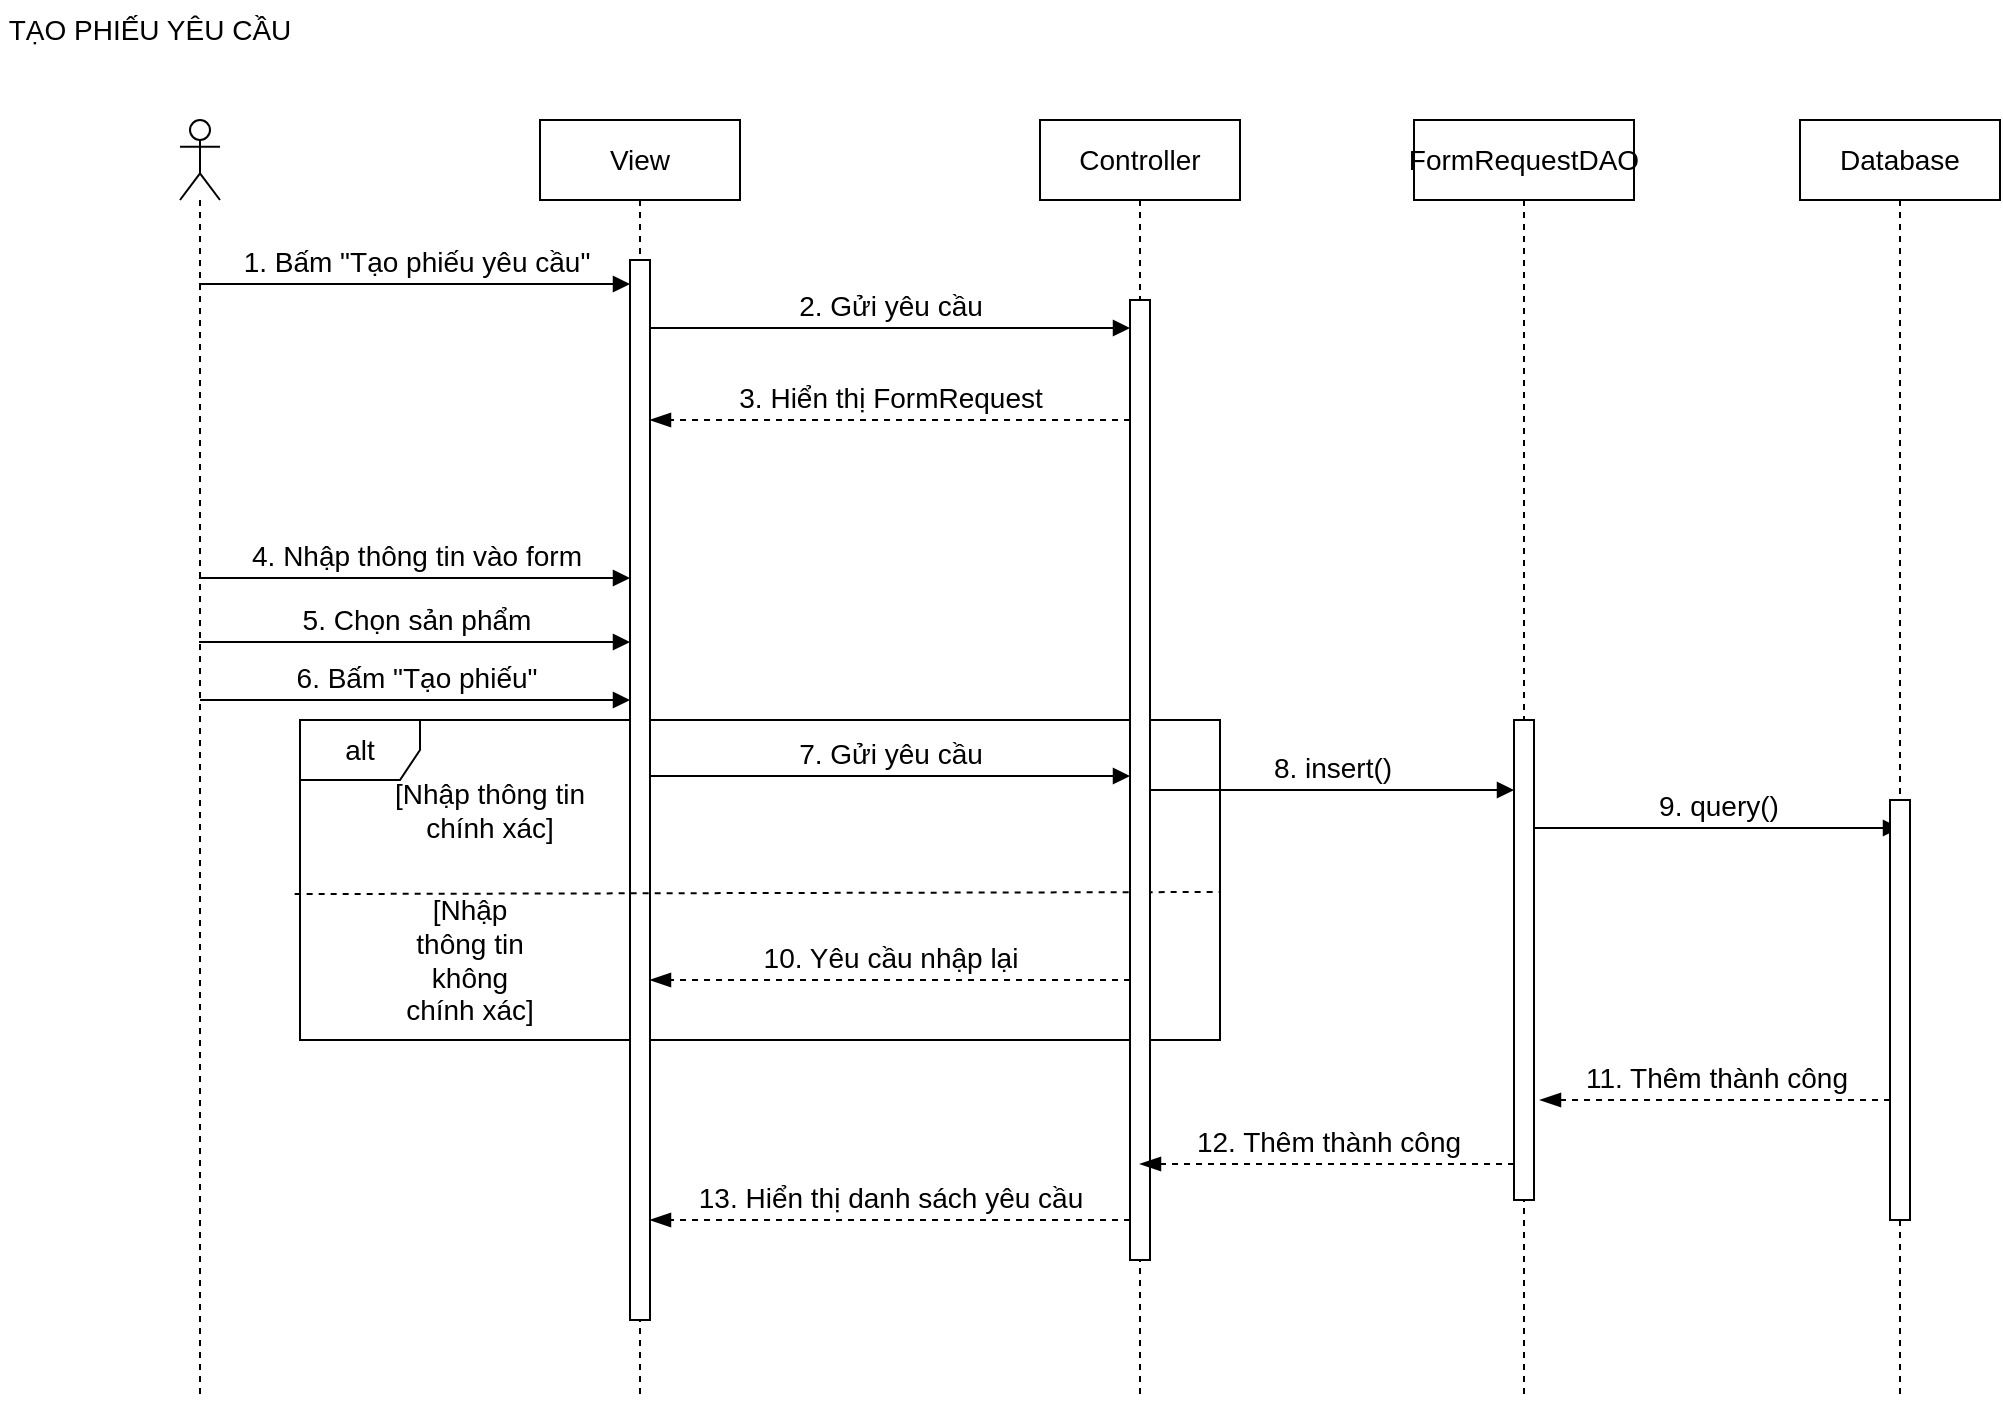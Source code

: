 <mxfile version="20.8.10" type="device"><diagram id="CMkKFyxcDz0cuz0dIA9p" name="Page-1"><mxGraphModel dx="909" dy="636" grid="1" gridSize="10" guides="1" tooltips="1" connect="1" arrows="1" fold="1" page="1" pageScale="1" pageWidth="1654" pageHeight="2336" math="0" shadow="0"><root><mxCell id="0"/><mxCell id="1" parent="0"/><mxCell id="cPXiOFI3LkEZHZVe-52s-26" value="alt" style="shape=umlFrame;whiteSpace=wrap;html=1;container=0;fontSize=14;" parent="1" vertex="1"><mxGeometry x="160" y="380" width="460" height="160" as="geometry"/></mxCell><mxCell id="cPXiOFI3LkEZHZVe-52s-1" value="TẠO PHIẾU YÊU CẦU" style="text;html=1;strokeColor=none;fillColor=none;align=center;verticalAlign=middle;whiteSpace=wrap;rounded=0;container=0;fontSize=14;" parent="1" vertex="1"><mxGeometry x="10" y="20" width="150" height="30" as="geometry"/></mxCell><mxCell id="cPXiOFI3LkEZHZVe-52s-2" value="" style="shape=umlLifeline;participant=umlActor;perimeter=lifelinePerimeter;whiteSpace=wrap;html=1;container=0;collapsible=0;recursiveResize=0;verticalAlign=top;spacingTop=36;outlineConnect=0;fontSize=14;" parent="1" vertex="1"><mxGeometry x="100" y="80" width="20" height="640" as="geometry"/></mxCell><mxCell id="cPXiOFI3LkEZHZVe-52s-3" value="View" style="shape=umlLifeline;perimeter=lifelinePerimeter;whiteSpace=wrap;html=1;container=0;collapsible=0;recursiveResize=0;outlineConnect=0;fontSize=14;" parent="1" vertex="1"><mxGeometry x="280" y="80" width="100" height="640" as="geometry"/></mxCell><mxCell id="cPXiOFI3LkEZHZVe-52s-4" value="Controller" style="shape=umlLifeline;perimeter=lifelinePerimeter;whiteSpace=wrap;html=1;container=0;collapsible=0;recursiveResize=0;outlineConnect=0;fontSize=14;" parent="1" vertex="1"><mxGeometry x="530" y="80" width="100" height="640" as="geometry"/></mxCell><mxCell id="cPXiOFI3LkEZHZVe-52s-5" value="FormRequestDAO" style="shape=umlLifeline;perimeter=lifelinePerimeter;whiteSpace=wrap;html=1;container=0;collapsible=0;recursiveResize=0;outlineConnect=0;fontSize=14;" parent="1" vertex="1"><mxGeometry x="717" y="80" width="110" height="640" as="geometry"/></mxCell><mxCell id="cPXiOFI3LkEZHZVe-52s-6" value="Database" style="shape=umlLifeline;perimeter=lifelinePerimeter;whiteSpace=wrap;html=1;container=0;collapsible=0;recursiveResize=0;outlineConnect=0;fontSize=14;" parent="1" vertex="1"><mxGeometry x="910" y="80" width="100" height="640" as="geometry"/></mxCell><mxCell id="cPXiOFI3LkEZHZVe-52s-7" value="1. Bấm &quot;Tạo phiếu yêu cầu&quot;" style="html=1;verticalAlign=bottom;endArrow=block;rounded=0;fontSize=14;" parent="1" target="cPXiOFI3LkEZHZVe-52s-30" edge="1"><mxGeometry width="80" relative="1" as="geometry"><mxPoint x="109.5" y="162" as="sourcePoint"/><mxPoint x="329.5" y="162" as="targetPoint"/></mxGeometry></mxCell><mxCell id="cPXiOFI3LkEZHZVe-52s-9" value="2. Gửi yêu cầu" style="html=1;verticalAlign=bottom;endArrow=block;rounded=0;fontSize=14;" parent="1" edge="1"><mxGeometry width="80" relative="1" as="geometry"><mxPoint x="335" y="184" as="sourcePoint"/><mxPoint x="575" y="184" as="targetPoint"/></mxGeometry></mxCell><mxCell id="cPXiOFI3LkEZHZVe-52s-10" value="3. Hiển thị FormRequest" style="html=1;verticalAlign=bottom;endArrow=blockThin;dashed=1;endSize=8;rounded=0;endFill=1;fontSize=14;" parent="1" edge="1"><mxGeometry relative="1" as="geometry"><mxPoint x="575" y="230" as="sourcePoint"/><mxPoint x="335" y="230" as="targetPoint"/></mxGeometry></mxCell><mxCell id="cPXiOFI3LkEZHZVe-52s-12" value="4. Nhập thông tin vào form" style="html=1;verticalAlign=bottom;endArrow=block;rounded=0;fontSize=14;" parent="1" target="cPXiOFI3LkEZHZVe-52s-30" edge="1"><mxGeometry x="0.002" width="80" relative="1" as="geometry"><mxPoint x="109.5" y="309" as="sourcePoint"/><mxPoint x="329.5" y="309" as="targetPoint"/><mxPoint as="offset"/></mxGeometry></mxCell><mxCell id="cPXiOFI3LkEZHZVe-52s-13" value="5. Chọn sản phẩm" style="html=1;verticalAlign=bottom;endArrow=block;rounded=0;fontSize=14;" parent="1" target="cPXiOFI3LkEZHZVe-52s-30" edge="1"><mxGeometry width="80" relative="1" as="geometry"><mxPoint x="109.5" y="341" as="sourcePoint"/><mxPoint x="329.5" y="341" as="targetPoint"/></mxGeometry></mxCell><mxCell id="cPXiOFI3LkEZHZVe-52s-14" value="6. Bấm &quot;Tạo phiếu&quot;" style="html=1;verticalAlign=bottom;endArrow=block;rounded=0;fontSize=14;" parent="1" source="cPXiOFI3LkEZHZVe-52s-2" target="cPXiOFI3LkEZHZVe-52s-30" edge="1"><mxGeometry width="80" relative="1" as="geometry"><mxPoint x="210" y="370" as="sourcePoint"/><mxPoint x="290" y="370" as="targetPoint"/><Array as="points"><mxPoint x="260" y="370"/></Array></mxGeometry></mxCell><mxCell id="cPXiOFI3LkEZHZVe-52s-15" value="7. Gửi yêu cầu" style="html=1;verticalAlign=bottom;endArrow=block;rounded=0;fontSize=14;" parent="1" edge="1"><mxGeometry width="80" relative="1" as="geometry"><mxPoint x="335" y="408" as="sourcePoint"/><mxPoint x="575" y="408" as="targetPoint"/></mxGeometry></mxCell><mxCell id="cPXiOFI3LkEZHZVe-52s-16" value="8. insert()" style="html=1;verticalAlign=bottom;endArrow=block;rounded=0;fontSize=14;" parent="1" edge="1"><mxGeometry width="80" relative="1" as="geometry"><mxPoint x="585" y="415" as="sourcePoint"/><mxPoint x="767" y="415" as="targetPoint"/></mxGeometry></mxCell><mxCell id="cPXiOFI3LkEZHZVe-52s-17" value="9. query()" style="html=1;verticalAlign=bottom;endArrow=block;rounded=0;fontSize=14;" parent="1" edge="1"><mxGeometry width="80" relative="1" as="geometry"><mxPoint x="777" y="434" as="sourcePoint"/><mxPoint x="960" y="434" as="targetPoint"/></mxGeometry></mxCell><mxCell id="cPXiOFI3LkEZHZVe-52s-28" value="[Nhập thông tin không chính xác]" style="text;html=1;strokeColor=none;fillColor=none;align=center;verticalAlign=middle;whiteSpace=wrap;rounded=0;container=0;fontSize=14;" parent="1" vertex="1"><mxGeometry x="210" y="490" width="70" height="20" as="geometry"/></mxCell><mxCell id="cPXiOFI3LkEZHZVe-52s-30" value="" style="html=1;points=[];perimeter=orthogonalPerimeter;container=0;fontSize=14;" parent="1" vertex="1"><mxGeometry x="325" y="150" width="10" height="530" as="geometry"/></mxCell><mxCell id="cPXiOFI3LkEZHZVe-52s-27" value="" style="endArrow=none;dashed=1;html=1;rounded=0;exitX=-0.003;exitY=0.419;exitDx=0;exitDy=0;exitPerimeter=0;fontSize=14;" parent="1" edge="1"><mxGeometry width="50" height="50" relative="1" as="geometry"><mxPoint x="157.33" y="467.04" as="sourcePoint"/><mxPoint x="620" y="466" as="targetPoint"/></mxGeometry></mxCell><mxCell id="cPXiOFI3LkEZHZVe-52s-29" value="[Nhập thông tin chính xác]" style="text;html=1;strokeColor=none;fillColor=none;align=center;verticalAlign=middle;whiteSpace=wrap;rounded=0;container=0;fontSize=14;" parent="1" vertex="1"><mxGeometry x="200" y="410" width="110" height="30" as="geometry"/></mxCell><mxCell id="cPXiOFI3LkEZHZVe-52s-31" value="" style="html=1;points=[];perimeter=orthogonalPerimeter;container=0;fontSize=14;" parent="1" vertex="1"><mxGeometry x="575" y="170" width="10" height="480" as="geometry"/></mxCell><mxCell id="cPXiOFI3LkEZHZVe-52s-33" value="" style="html=1;points=[];perimeter=orthogonalPerimeter;container=0;fontSize=14;" parent="1" vertex="1"><mxGeometry x="767" y="380" width="10" height="240" as="geometry"/></mxCell><mxCell id="cPXiOFI3LkEZHZVe-52s-34" value="" style="html=1;points=[];perimeter=orthogonalPerimeter;container=0;fontSize=14;" parent="1" vertex="1"><mxGeometry x="955" y="420" width="10" height="210" as="geometry"/></mxCell><mxCell id="zBUg60BCNa7HjyflC11v-1" value="10. Yêu cầu nhập lại" style="html=1;verticalAlign=bottom;endArrow=blockThin;dashed=1;endSize=8;rounded=0;endFill=1;fontSize=14;" edge="1" parent="1"><mxGeometry relative="1" as="geometry"><mxPoint x="575.0" y="510" as="sourcePoint"/><mxPoint x="335.0" y="510" as="targetPoint"/></mxGeometry></mxCell><mxCell id="zBUg60BCNa7HjyflC11v-2" value="13. Hiển thị danh sách yêu cầu" style="html=1;verticalAlign=bottom;endArrow=blockThin;dashed=1;endSize=8;rounded=0;endFill=1;fontSize=14;" edge="1" parent="1"><mxGeometry relative="1" as="geometry"><mxPoint x="575.0" y="630" as="sourcePoint"/><mxPoint x="335.0" y="630" as="targetPoint"/></mxGeometry></mxCell><mxCell id="zBUg60BCNa7HjyflC11v-3" value="12. Thêm thành công" style="html=1;verticalAlign=bottom;endArrow=blockThin;dashed=1;endSize=8;rounded=0;endFill=1;fontSize=14;" edge="1" parent="1"><mxGeometry relative="1" as="geometry"><mxPoint x="767.0" y="602" as="sourcePoint"/><mxPoint x="580" y="602" as="targetPoint"/></mxGeometry></mxCell><mxCell id="zBUg60BCNa7HjyflC11v-4" value="11. Thêm thành công" style="html=1;verticalAlign=bottom;endArrow=blockThin;dashed=1;endSize=8;rounded=0;endFill=1;fontSize=14;" edge="1" parent="1"><mxGeometry relative="1" as="geometry"><mxPoint x="955.0" y="570" as="sourcePoint"/><mxPoint x="780" y="570" as="targetPoint"/></mxGeometry></mxCell></root></mxGraphModel></diagram></mxfile>